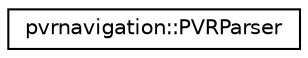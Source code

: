 digraph "Graphical Class Hierarchy"
{
  edge [fontname="Helvetica",fontsize="10",labelfontname="Helvetica",labelfontsize="10"];
  node [fontname="Helvetica",fontsize="10",shape=record];
  rankdir="LR";
  Node1 [label="pvrnavigation::PVRParser",height=0.2,width=0.4,color="black", fillcolor="white", style="filled",URL="$classpvrnavigation_1_1_p_v_r_parser.html"];
}
